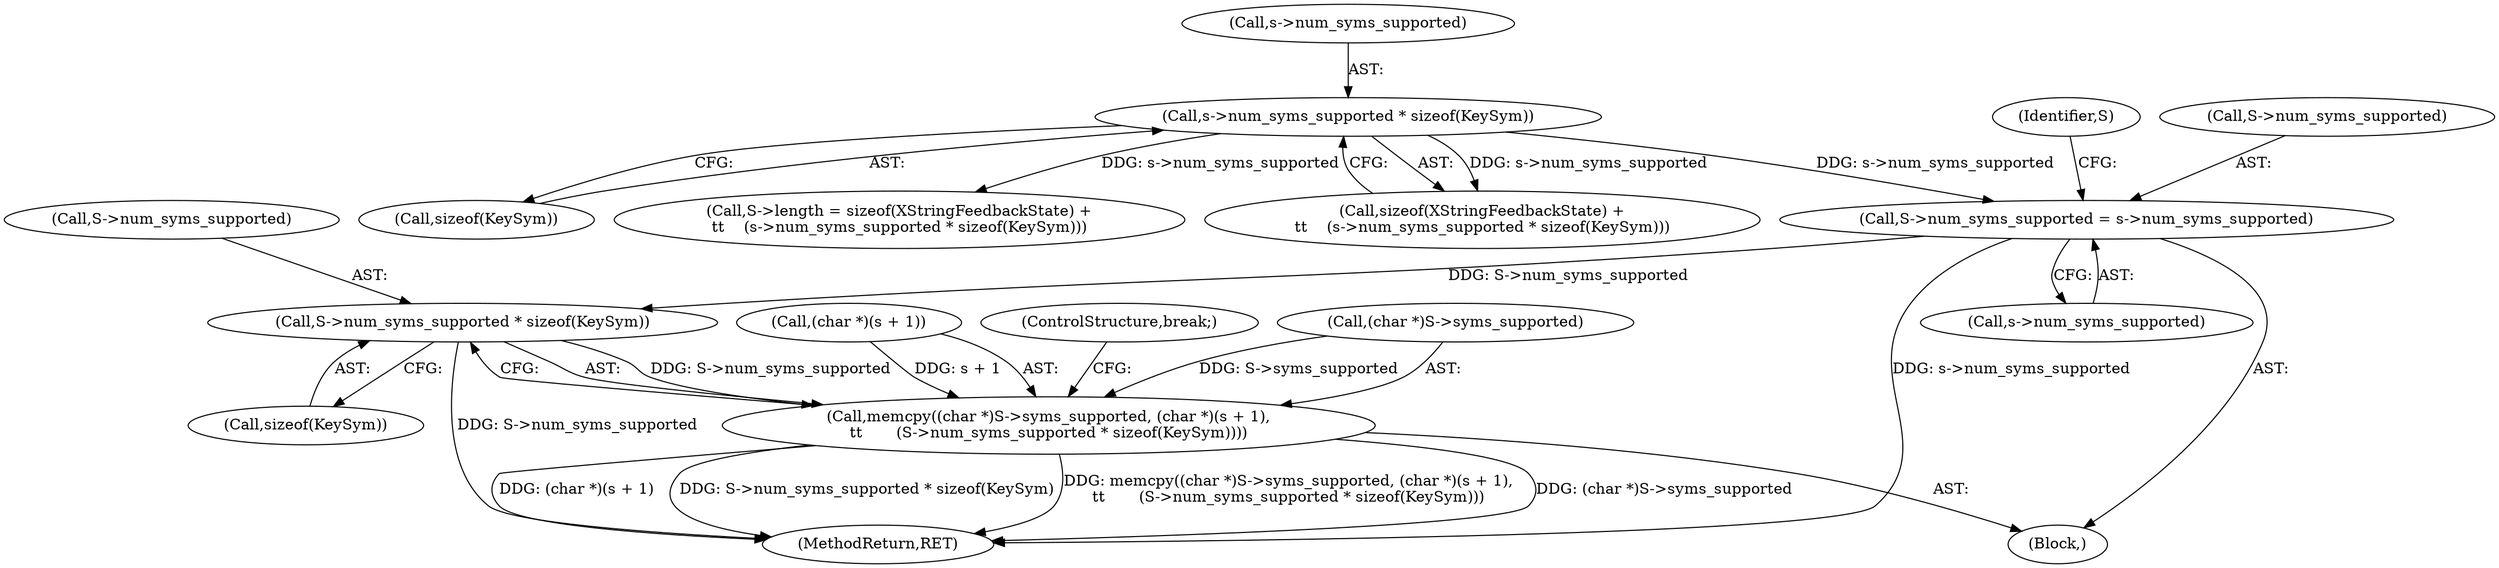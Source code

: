digraph "0_libXi_19a9cd607de73947fcfb104682f203ffe4e1f4e5_1@pointer" {
"1000578" [label="(Call,S->num_syms_supported = s->num_syms_supported)"];
"1000558" [label="(Call,s->num_syms_supported * sizeof(KeySym))"];
"1000605" [label="(Call,S->num_syms_supported * sizeof(KeySym))"];
"1000594" [label="(Call,memcpy((char *)S->syms_supported, (char *)(s + 1),\n\t\t       (S->num_syms_supported * sizeof(KeySym))))"];
"1000559" [label="(Call,s->num_syms_supported)"];
"1000587" [label="(Identifier,S)"];
"1000600" [label="(Call,(char *)(s + 1))"];
"1000611" [label="(ControlStructure,break;)"];
"1000538" [label="(Block,)"];
"1000579" [label="(Call,S->num_syms_supported)"];
"1000606" [label="(Call,S->num_syms_supported)"];
"1000551" [label="(Call,S->length = sizeof(XStringFeedbackState) +\n\t\t    (s->num_syms_supported * sizeof(KeySym)))"];
"1000609" [label="(Call,sizeof(KeySym))"];
"1000594" [label="(Call,memcpy((char *)S->syms_supported, (char *)(s + 1),\n\t\t       (S->num_syms_supported * sizeof(KeySym))))"];
"1000595" [label="(Call,(char *)S->syms_supported)"];
"1000578" [label="(Call,S->num_syms_supported = s->num_syms_supported)"];
"1000737" [label="(MethodReturn,RET)"];
"1000558" [label="(Call,s->num_syms_supported * sizeof(KeySym))"];
"1000562" [label="(Call,sizeof(KeySym))"];
"1000582" [label="(Call,s->num_syms_supported)"];
"1000605" [label="(Call,S->num_syms_supported * sizeof(KeySym))"];
"1000555" [label="(Call,sizeof(XStringFeedbackState) +\n\t\t    (s->num_syms_supported * sizeof(KeySym)))"];
"1000578" -> "1000538"  [label="AST: "];
"1000578" -> "1000582"  [label="CFG: "];
"1000579" -> "1000578"  [label="AST: "];
"1000582" -> "1000578"  [label="AST: "];
"1000587" -> "1000578"  [label="CFG: "];
"1000578" -> "1000737"  [label="DDG: s->num_syms_supported"];
"1000558" -> "1000578"  [label="DDG: s->num_syms_supported"];
"1000578" -> "1000605"  [label="DDG: S->num_syms_supported"];
"1000558" -> "1000555"  [label="AST: "];
"1000558" -> "1000562"  [label="CFG: "];
"1000559" -> "1000558"  [label="AST: "];
"1000562" -> "1000558"  [label="AST: "];
"1000555" -> "1000558"  [label="CFG: "];
"1000558" -> "1000551"  [label="DDG: s->num_syms_supported"];
"1000558" -> "1000555"  [label="DDG: s->num_syms_supported"];
"1000605" -> "1000594"  [label="AST: "];
"1000605" -> "1000609"  [label="CFG: "];
"1000606" -> "1000605"  [label="AST: "];
"1000609" -> "1000605"  [label="AST: "];
"1000594" -> "1000605"  [label="CFG: "];
"1000605" -> "1000737"  [label="DDG: S->num_syms_supported"];
"1000605" -> "1000594"  [label="DDG: S->num_syms_supported"];
"1000594" -> "1000538"  [label="AST: "];
"1000595" -> "1000594"  [label="AST: "];
"1000600" -> "1000594"  [label="AST: "];
"1000611" -> "1000594"  [label="CFG: "];
"1000594" -> "1000737"  [label="DDG: (char *)S->syms_supported"];
"1000594" -> "1000737"  [label="DDG: (char *)(s + 1)"];
"1000594" -> "1000737"  [label="DDG: S->num_syms_supported * sizeof(KeySym)"];
"1000594" -> "1000737"  [label="DDG: memcpy((char *)S->syms_supported, (char *)(s + 1),\n\t\t       (S->num_syms_supported * sizeof(KeySym)))"];
"1000595" -> "1000594"  [label="DDG: S->syms_supported"];
"1000600" -> "1000594"  [label="DDG: s + 1"];
}

